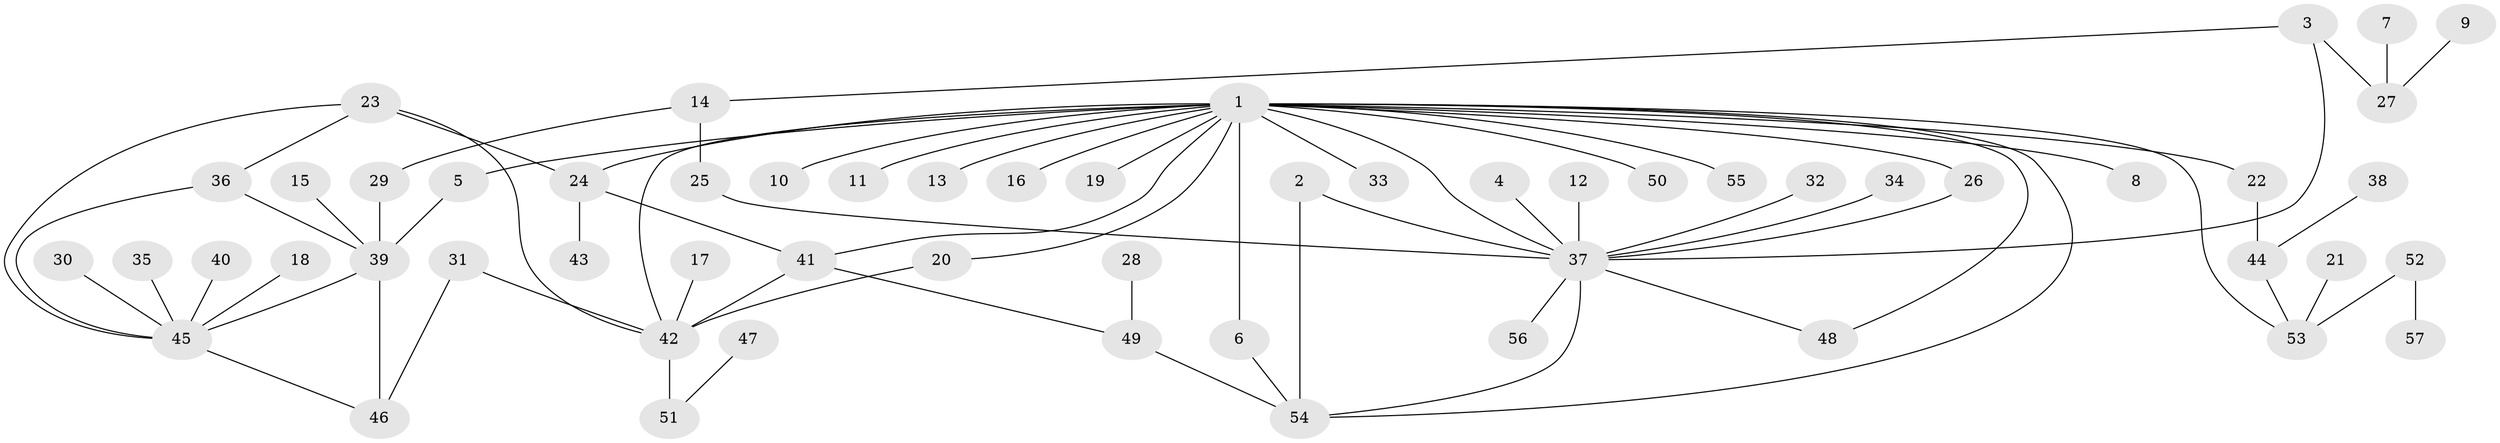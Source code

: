 // original degree distribution, {3: 0.09649122807017543, 19: 0.008771929824561403, 4: 0.06140350877192982, 14: 0.008771929824561403, 10: 0.017543859649122806, 6: 0.017543859649122806, 5: 0.05263157894736842, 2: 0.22807017543859648, 1: 0.5087719298245614}
// Generated by graph-tools (version 1.1) at 2025/25/03/09/25 03:25:57]
// undirected, 57 vertices, 74 edges
graph export_dot {
graph [start="1"]
  node [color=gray90,style=filled];
  1;
  2;
  3;
  4;
  5;
  6;
  7;
  8;
  9;
  10;
  11;
  12;
  13;
  14;
  15;
  16;
  17;
  18;
  19;
  20;
  21;
  22;
  23;
  24;
  25;
  26;
  27;
  28;
  29;
  30;
  31;
  32;
  33;
  34;
  35;
  36;
  37;
  38;
  39;
  40;
  41;
  42;
  43;
  44;
  45;
  46;
  47;
  48;
  49;
  50;
  51;
  52;
  53;
  54;
  55;
  56;
  57;
  1 -- 5 [weight=1.0];
  1 -- 6 [weight=1.0];
  1 -- 8 [weight=1.0];
  1 -- 10 [weight=1.0];
  1 -- 11 [weight=1.0];
  1 -- 13 [weight=1.0];
  1 -- 16 [weight=1.0];
  1 -- 19 [weight=1.0];
  1 -- 20 [weight=1.0];
  1 -- 22 [weight=1.0];
  1 -- 24 [weight=1.0];
  1 -- 26 [weight=1.0];
  1 -- 33 [weight=1.0];
  1 -- 37 [weight=1.0];
  1 -- 41 [weight=1.0];
  1 -- 42 [weight=1.0];
  1 -- 48 [weight=1.0];
  1 -- 50 [weight=1.0];
  1 -- 53 [weight=1.0];
  1 -- 54 [weight=1.0];
  1 -- 55 [weight=1.0];
  2 -- 37 [weight=1.0];
  2 -- 54 [weight=1.0];
  3 -- 14 [weight=1.0];
  3 -- 27 [weight=1.0];
  3 -- 37 [weight=1.0];
  4 -- 37 [weight=1.0];
  5 -- 39 [weight=1.0];
  6 -- 54 [weight=1.0];
  7 -- 27 [weight=1.0];
  9 -- 27 [weight=1.0];
  12 -- 37 [weight=1.0];
  14 -- 25 [weight=1.0];
  14 -- 29 [weight=1.0];
  15 -- 39 [weight=1.0];
  17 -- 42 [weight=1.0];
  18 -- 45 [weight=1.0];
  20 -- 42 [weight=1.0];
  21 -- 53 [weight=1.0];
  22 -- 44 [weight=1.0];
  23 -- 24 [weight=1.0];
  23 -- 36 [weight=1.0];
  23 -- 42 [weight=1.0];
  23 -- 45 [weight=1.0];
  24 -- 41 [weight=1.0];
  24 -- 43 [weight=1.0];
  25 -- 37 [weight=1.0];
  26 -- 37 [weight=1.0];
  28 -- 49 [weight=1.0];
  29 -- 39 [weight=1.0];
  30 -- 45 [weight=1.0];
  31 -- 42 [weight=1.0];
  31 -- 46 [weight=1.0];
  32 -- 37 [weight=1.0];
  34 -- 37 [weight=1.0];
  35 -- 45 [weight=1.0];
  36 -- 39 [weight=1.0];
  36 -- 45 [weight=1.0];
  37 -- 48 [weight=1.0];
  37 -- 54 [weight=1.0];
  37 -- 56 [weight=1.0];
  38 -- 44 [weight=1.0];
  39 -- 45 [weight=1.0];
  39 -- 46 [weight=1.0];
  40 -- 45 [weight=1.0];
  41 -- 42 [weight=1.0];
  41 -- 49 [weight=1.0];
  42 -- 51 [weight=2.0];
  44 -- 53 [weight=1.0];
  45 -- 46 [weight=1.0];
  47 -- 51 [weight=1.0];
  49 -- 54 [weight=1.0];
  52 -- 53 [weight=1.0];
  52 -- 57 [weight=1.0];
}
